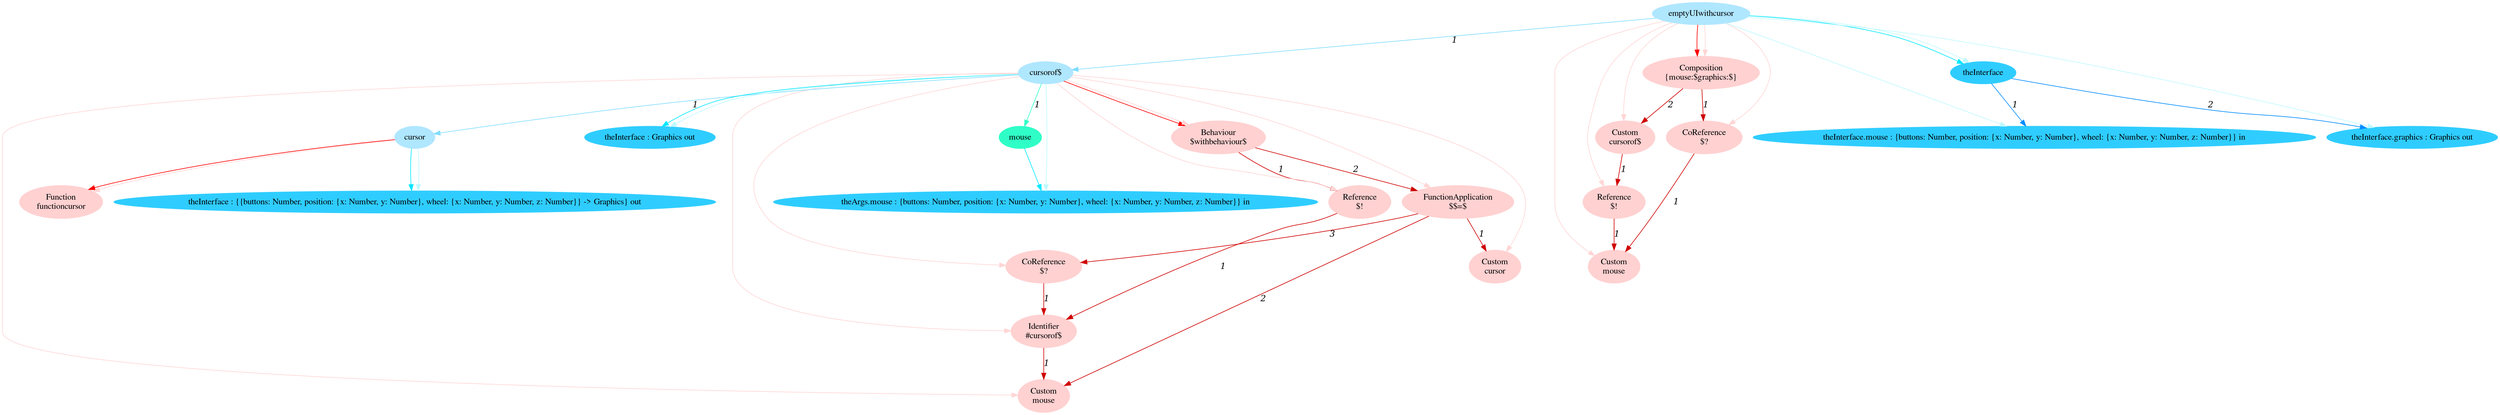 digraph g{node_16709 [shape="ellipse", style="filled", color="#ffd1d1", fontname="Times", label="Function
functioncursor" ]
node_16712 [shape="ellipse", style="filled", color="#ffd1d1", fontname="Times", label="Custom
mouse" ]
node_16717 [shape="ellipse", style="filled", color="#ffd1d1", fontname="Times", label="Identifier
#cursorof$" ]
node_16722 [shape="ellipse", style="filled", color="#ffd1d1", fontname="Times", label="Reference
$!" ]
node_16726 [shape="ellipse", style="filled", color="#ffd1d1", fontname="Times", label="Custom
cursor" ]
node_16729 [shape="ellipse", style="filled", color="#ffd1d1", fontname="Times", label="CoReference
$?" ]
node_16733 [shape="ellipse", style="filled", color="#ffd1d1", fontname="Times", label="FunctionApplication
$$=$" ]
node_16739 [shape="ellipse", style="filled", color="#ffd1d1", fontname="Times", label="Behaviour
$withbehaviour$" ]
node_16744 [shape="ellipse", style="filled", color="#ffd1d1", fontname="Times", label="Custom
mouse" ]
node_16748 [shape="ellipse", style="filled", color="#ffd1d1", fontname="Times", label="CoReference
$?" ]
node_16752 [shape="ellipse", style="filled", color="#ffd1d1", fontname="Times", label="Reference
$!" ]
node_16756 [shape="ellipse", style="filled", color="#ffd1d1", fontname="Times", label="Custom
cursorof$" ]
node_16760 [shape="ellipse", style="filled", color="#ffd1d1", fontname="Times", label="Composition
{mouse:$graphics:$}" ]
node_16633 [shape="ellipse", style="filled", color="#afe7ff", fontname="Times", label="emptyUIwithcursor" ]
node_16634 [shape="ellipse", style="filled", color="#afe7ff", fontname="Times", label="cursorof$" ]
node_16635 [shape="ellipse", style="filled", color="#afe7ff", fontname="Times", label="cursor" ]
node_16643 [shape="ellipse", style="filled", color="#2fffc7", fontname="Times", label="mouse" ]
node_16636 [shape="ellipse", style="filled", color="#2fcdff", fontname="Times", label="theInterface : {{buttons: Number, position: {x: Number, y: Number}, wheel: {x: Number, y: Number, z: Number}} -> Graphics} out" ]
node_16644 [shape="ellipse", style="filled", color="#2fcdff", fontname="Times", label="theArgs.mouse : {buttons: Number, position: {x: Number, y: Number}, wheel: {x: Number, y: Number, z: Number}} in" ]
node_16648 [shape="ellipse", style="filled", color="#2fcdff", fontname="Times", label="theInterface : Graphics out" ]
node_16682 [shape="ellipse", style="filled", color="#2fcdff", fontname="Times", label="theInterface" ]
node_16683 [shape="ellipse", style="filled", color="#2fcdff", fontname="Times", label="theInterface.mouse : {buttons: Number, position: {x: Number, y: Number}, wheel: {x: Number, y: Number, z: Number}} in" ]
node_16685 [shape="ellipse", style="filled", color="#2fcdff", fontname="Times", label="theInterface.graphics : Graphics out" ]
node_16717 -> node_16712 [dir=forward, arrowHead=normal, fontname="Times-Italic", arrowsize=1, color="#d00000", label="1",  headlabel="", taillabel="" ]
node_16722 -> node_16717 [dir=forward, arrowHead=normal, fontname="Times-Italic", arrowsize=1, color="#d00000", label="1",  headlabel="", taillabel="" ]
node_16729 -> node_16717 [dir=forward, arrowHead=normal, fontname="Times-Italic", arrowsize=1, color="#d00000", label="1",  headlabel="", taillabel="" ]
node_16733 -> node_16712 [dir=forward, arrowHead=normal, fontname="Times-Italic", arrowsize=1, color="#d00000", label="2",  headlabel="", taillabel="" ]
node_16733 -> node_16726 [dir=forward, arrowHead=normal, fontname="Times-Italic", arrowsize=1, color="#d00000", label="1",  headlabel="", taillabel="" ]
node_16733 -> node_16729 [dir=forward, arrowHead=normal, fontname="Times-Italic", arrowsize=1, color="#d00000", label="3",  headlabel="", taillabel="" ]
node_16739 -> node_16722 [dir=forward, arrowHead=normal, fontname="Times-Italic", arrowsize=1, color="#d00000", label="1",  headlabel="", taillabel="" ]
node_16739 -> node_16733 [dir=forward, arrowHead=normal, fontname="Times-Italic", arrowsize=1, color="#d00000", label="2",  headlabel="", taillabel="" ]
node_16748 -> node_16744 [dir=forward, arrowHead=normal, fontname="Times-Italic", arrowsize=1, color="#d00000", label="1",  headlabel="", taillabel="" ]
node_16752 -> node_16744 [dir=forward, arrowHead=normal, fontname="Times-Italic", arrowsize=1, color="#d00000", label="1",  headlabel="", taillabel="" ]
node_16756 -> node_16752 [dir=forward, arrowHead=normal, fontname="Times-Italic", arrowsize=1, color="#d00000", label="1",  headlabel="", taillabel="" ]
node_16760 -> node_16748 [dir=forward, arrowHead=normal, fontname="Times-Italic", arrowsize=1, color="#d00000", label="1",  headlabel="", taillabel="" ]
node_16760 -> node_16756 [dir=forward, arrowHead=normal, fontname="Times-Italic", arrowsize=1, color="#d00000", label="2",  headlabel="", taillabel="" ]
node_16635 -> node_16709 [dir=forward, arrowHead=normal, fontname="Times-Italic", arrowsize=1, color="#ff0000", label="",  headlabel="", taillabel="" ]
node_16634 -> node_16739 [dir=forward, arrowHead=normal, fontname="Times-Italic", arrowsize=1, color="#ff0000", label="",  headlabel="", taillabel="" ]
node_16633 -> node_16760 [dir=forward, arrowHead=normal, fontname="Times-Italic", arrowsize=1, color="#ff0000", label="",  headlabel="", taillabel="" ]
node_16635 -> node_16709 [dir=forward, arrowHead=normal, fontname="Times-Italic", arrowsize=1, color="#ffd5d5", label="",  headlabel="", taillabel="" ]
node_16634 -> node_16712 [dir=forward, arrowHead=normal, fontname="Times-Italic", arrowsize=1, color="#ffd5d5", label="",  headlabel="", taillabel="" ]
node_16634 -> node_16717 [dir=forward, arrowHead=normal, fontname="Times-Italic", arrowsize=1, color="#ffd5d5", label="",  headlabel="", taillabel="" ]
node_16634 -> node_16722 [dir=forward, arrowHead=normal, fontname="Times-Italic", arrowsize=1, color="#ffd5d5", label="",  headlabel="", taillabel="" ]
node_16634 -> node_16726 [dir=forward, arrowHead=normal, fontname="Times-Italic", arrowsize=1, color="#ffd5d5", label="",  headlabel="", taillabel="" ]
node_16634 -> node_16729 [dir=forward, arrowHead=normal, fontname="Times-Italic", arrowsize=1, color="#ffd5d5", label="",  headlabel="", taillabel="" ]
node_16634 -> node_16733 [dir=forward, arrowHead=normal, fontname="Times-Italic", arrowsize=1, color="#ffd5d5", label="",  headlabel="", taillabel="" ]
node_16634 -> node_16739 [dir=forward, arrowHead=normal, fontname="Times-Italic", arrowsize=1, color="#ffd5d5", label="",  headlabel="", taillabel="" ]
node_16633 -> node_16744 [dir=forward, arrowHead=normal, fontname="Times-Italic", arrowsize=1, color="#ffd5d5", label="",  headlabel="", taillabel="" ]
node_16633 -> node_16748 [dir=forward, arrowHead=normal, fontname="Times-Italic", arrowsize=1, color="#ffd5d5", label="",  headlabel="", taillabel="" ]
node_16633 -> node_16752 [dir=forward, arrowHead=normal, fontname="Times-Italic", arrowsize=1, color="#ffd5d5", label="",  headlabel="", taillabel="" ]
node_16633 -> node_16756 [dir=forward, arrowHead=normal, fontname="Times-Italic", arrowsize=1, color="#ffd5d5", label="",  headlabel="", taillabel="" ]
node_16633 -> node_16760 [dir=forward, arrowHead=normal, fontname="Times-Italic", arrowsize=1, color="#ffd5d5", label="",  headlabel="", taillabel="" ]
node_16634 -> node_16643 [dir=forward, arrowHead=normal, fontname="Times-Italic", arrowsize=1, color="#2fffc7", label="1",  headlabel="", taillabel="" ]
node_16643 -> node_16644 [dir=forward, arrowHead=normal, fontname="Times-Italic", arrowsize=1, color="#00e8ff", label="",  headlabel="", taillabel="" ]
node_16635 -> node_16636 [dir=forward, arrowHead=normal, fontname="Times-Italic", arrowsize=1, color="#00e8ff", label="",  headlabel="", taillabel="" ]
node_16634 -> node_16648 [dir=forward, arrowHead=normal, fontname="Times-Italic", arrowsize=1, color="#00e8ff", label="",  headlabel="", taillabel="" ]
node_16633 -> node_16682 [dir=forward, arrowHead=normal, fontname="Times-Italic", arrowsize=1, color="#00e8ff", label="",  headlabel="", taillabel="" ]
node_16635 -> node_16636 [dir=forward, arrowHead=normal, fontname="Times-Italic", arrowsize=1, color="#bef9ff", label="",  headlabel="", taillabel="" ]
node_16634 -> node_16644 [dir=forward, arrowHead=normal, fontname="Times-Italic", arrowsize=1, color="#bef9ff", label="",  headlabel="", taillabel="" ]
node_16634 -> node_16648 [dir=forward, arrowHead=normal, fontname="Times-Italic", arrowsize=1, color="#bef9ff", label="",  headlabel="", taillabel="" ]
node_16633 -> node_16683 [dir=forward, arrowHead=normal, fontname="Times-Italic", arrowsize=1, color="#bef9ff", label="",  headlabel="", taillabel="" ]
node_16633 -> node_16685 [dir=forward, arrowHead=normal, fontname="Times-Italic", arrowsize=1, color="#bef9ff", label="",  headlabel="", taillabel="" ]
node_16633 -> node_16682 [dir=forward, arrowHead=normal, fontname="Times-Italic", arrowsize=1, color="#bef9ff", label="",  headlabel="", taillabel="" ]
node_16682 -> node_16683 [dir=forward, arrowHead=normal, fontname="Times-Italic", arrowsize=1, color="#008cff", label="1",  headlabel="", taillabel="" ]
node_16682 -> node_16685 [dir=forward, arrowHead=normal, fontname="Times-Italic", arrowsize=1, color="#008cff", label="2",  headlabel="", taillabel="" ]
node_16634 -> node_16635 [dir=forward, arrowHead=normal, fontname="Times-Italic", arrowsize=1, color="#81ddff", label="1",  headlabel="", taillabel="" ]
node_16633 -> node_16634 [dir=forward, arrowHead=normal, fontname="Times-Italic", arrowsize=1, color="#81ddff", label="1",  headlabel="", taillabel="" ]
}